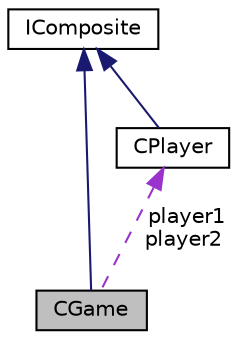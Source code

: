 digraph "CGame"
{
  edge [fontname="Helvetica",fontsize="10",labelfontname="Helvetica",labelfontsize="10"];
  node [fontname="Helvetica",fontsize="10",shape=record];
  Node1 [label="CGame",height=0.2,width=0.4,color="black", fillcolor="grey75", style="filled", fontcolor="black"];
  Node2 -> Node1 [dir="back",color="midnightblue",fontsize="10",style="solid",fontname="Helvetica"];
  Node2 [label="IComposite",height=0.2,width=0.4,color="black", fillcolor="white", style="filled",URL="$classIComposite.html",tooltip="Класс IComposite Объекты Game, Player, Point, Tower, Component являются наследниками компоновщика..."];
  Node3 -> Node1 [dir="back",color="darkorchid3",fontsize="10",style="dashed",label=" player1\nplayer2" ,fontname="Helvetica"];
  Node3 [label="CPlayer",height=0.2,width=0.4,color="black", fillcolor="white", style="filled",URL="$classCPlayer.html",tooltip="Класс Player Содержит сумму денежных единиц, которыми владеет игрок, ... "];
  Node2 -> Node3 [dir="back",color="midnightblue",fontsize="10",style="solid",fontname="Helvetica"];
}
